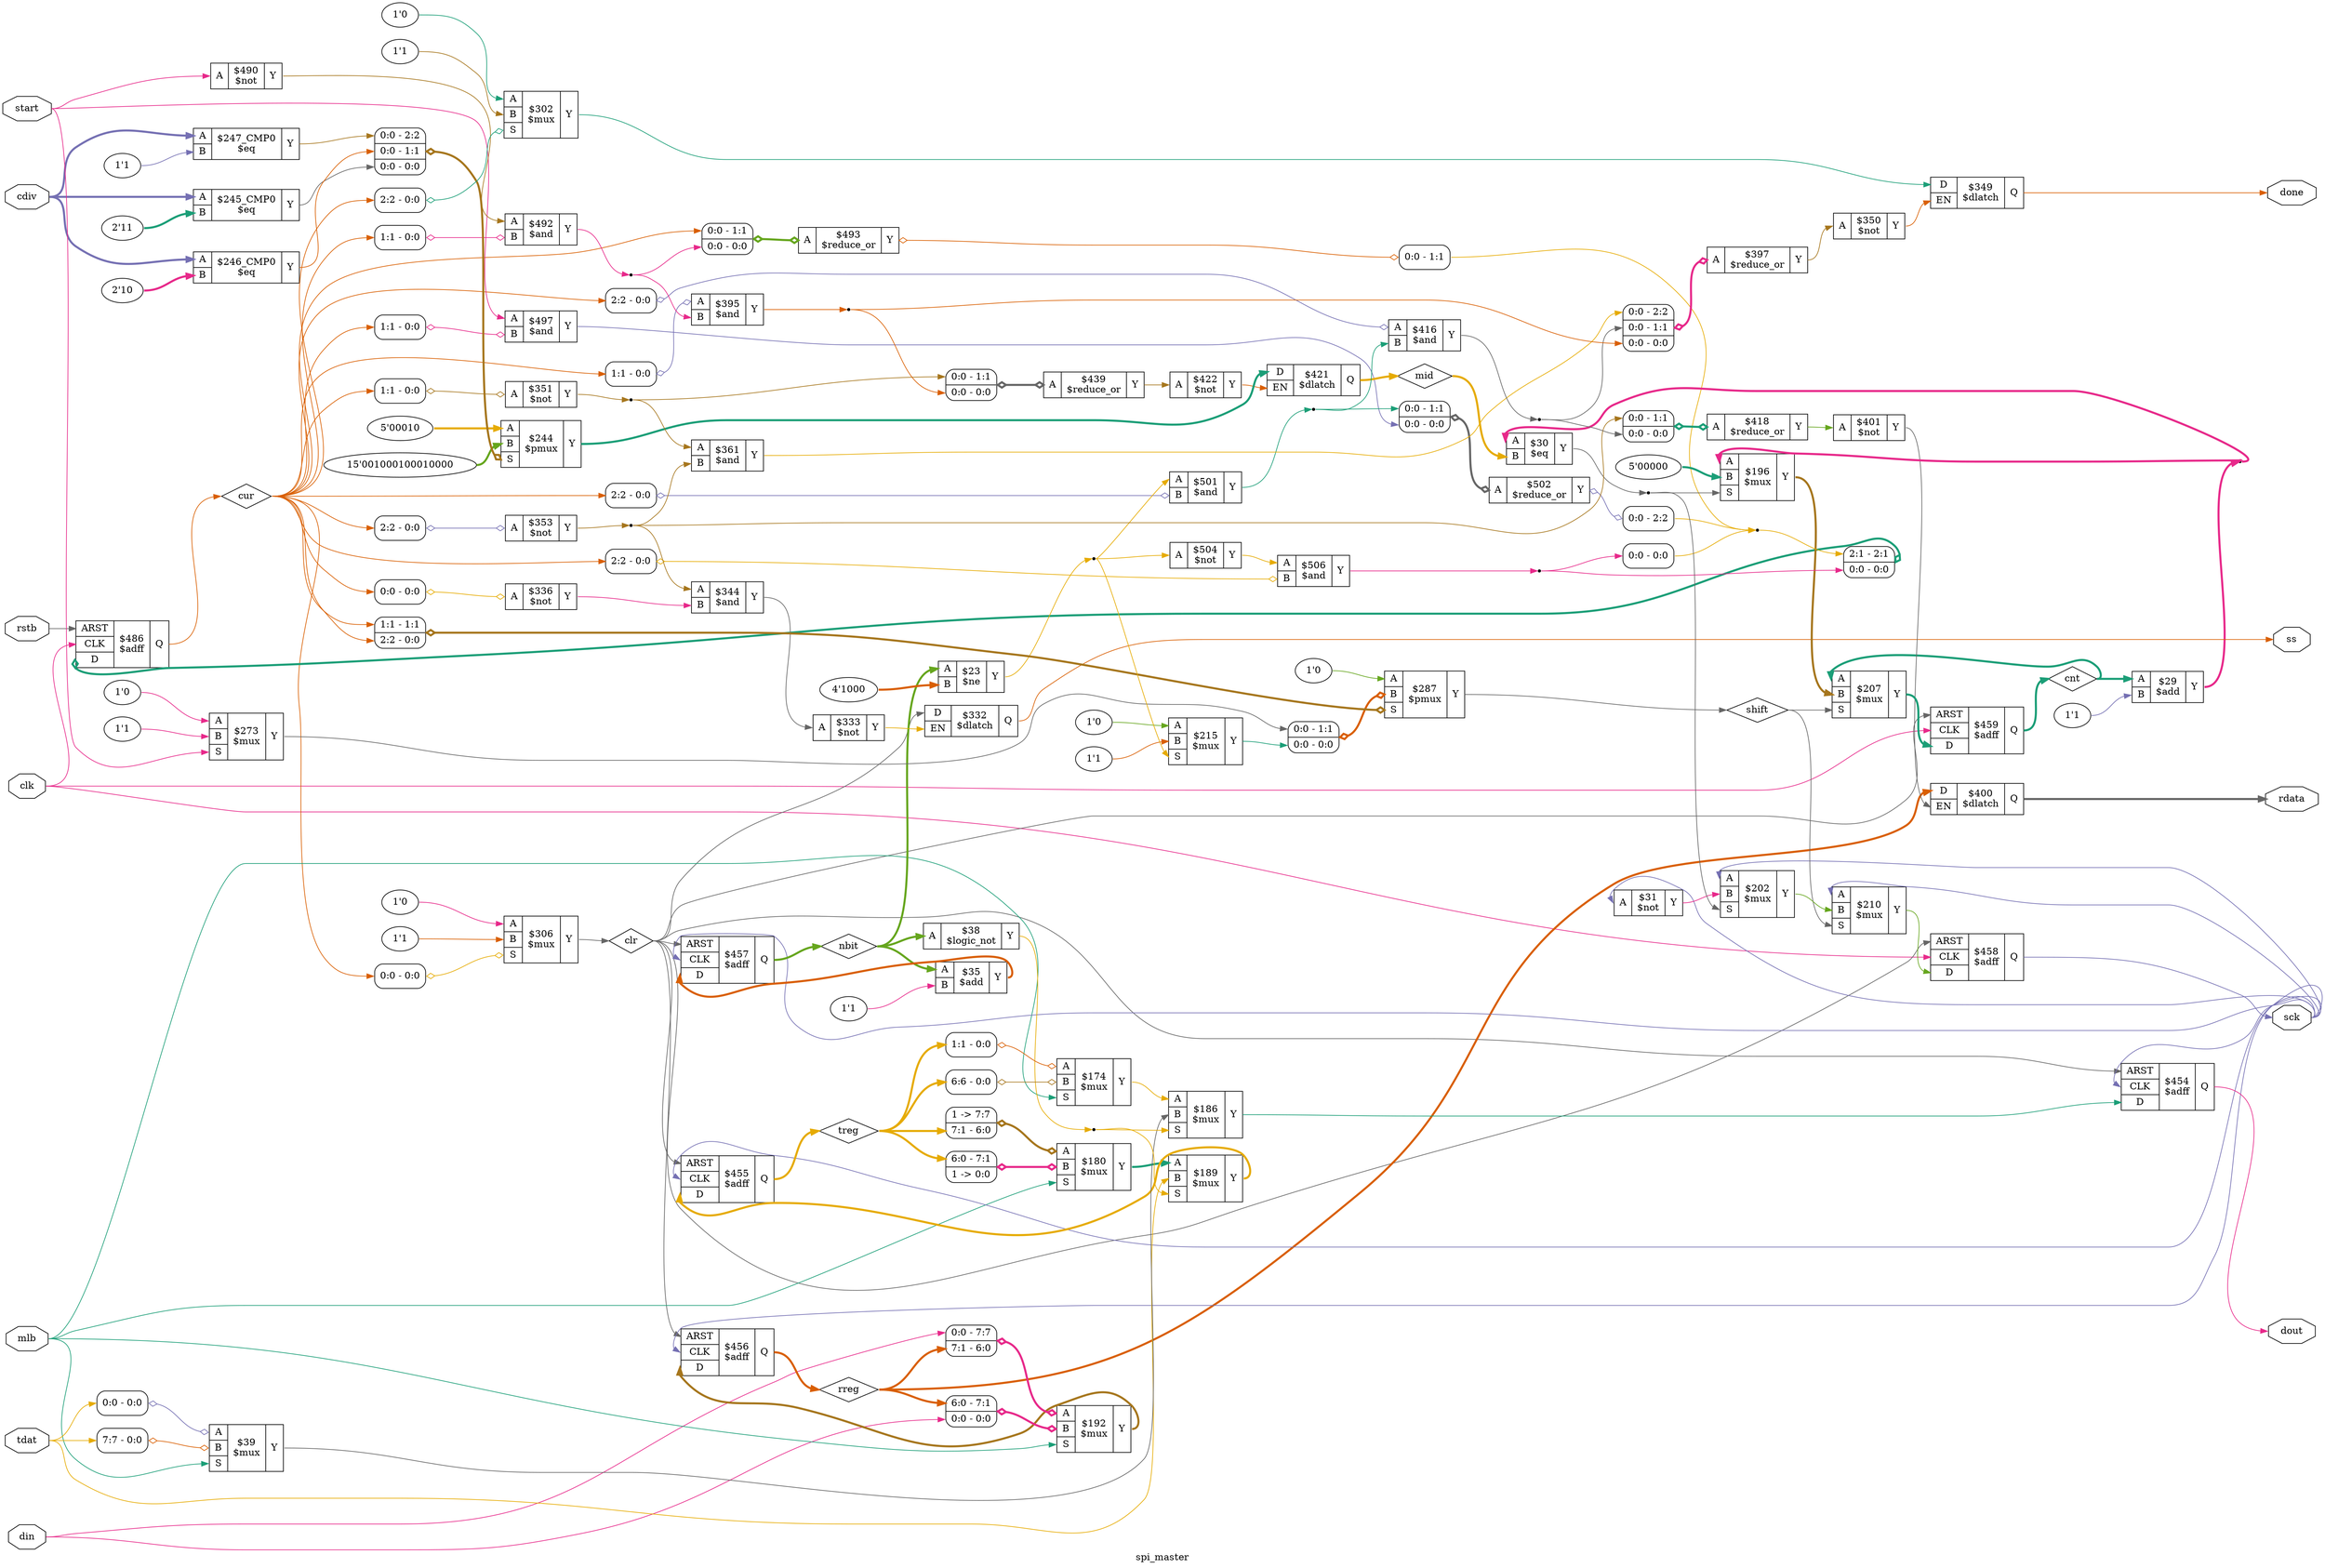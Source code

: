 digraph "spi_master" {
label="spi_master";
rankdir="LR";
remincross=true;
n45 [ shape=octagon, label="cdiv", color="black", fontcolor="black" ];
n46 [ shape=octagon, label="clk", color="black", fontcolor="black" ];
n47 [ shape=diamond, label="clr", color="black", fontcolor="black" ];
n48 [ shape=diamond, label="cnt", color="black", fontcolor="black" ];
n49 [ shape=diamond, label="cur", color="black", fontcolor="black" ];
n50 [ shape=octagon, label="din", color="black", fontcolor="black" ];
n51 [ shape=octagon, label="done", color="black", fontcolor="black" ];
n52 [ shape=octagon, label="dout", color="black", fontcolor="black" ];
n53 [ shape=diamond, label="mid", color="black", fontcolor="black" ];
n54 [ shape=octagon, label="mlb", color="black", fontcolor="black" ];
n55 [ shape=diamond, label="nbit", color="black", fontcolor="black" ];
n56 [ shape=octagon, label="rdata", color="black", fontcolor="black" ];
n57 [ shape=diamond, label="rreg", color="black", fontcolor="black" ];
n58 [ shape=octagon, label="rstb", color="black", fontcolor="black" ];
n59 [ shape=octagon, label="sck", color="black", fontcolor="black" ];
n60 [ shape=diamond, label="shift", color="black", fontcolor="black" ];
n61 [ shape=octagon, label="ss", color="black", fontcolor="black" ];
n62 [ shape=octagon, label="start", color="black", fontcolor="black" ];
n63 [ shape=octagon, label="tdat", color="black", fontcolor="black" ];
n64 [ shape=diamond, label="treg", color="black", fontcolor="black" ];
{ rank="source"; n45; n46; n50; n54; n58; n62; n63;}
{ rank="sink"; n51; n52; n56; n59; n61;}
v0 [ label="1'1" ];
c68 [ shape=record, label="{{<p65> A|<p66> B}|$29\n$add|{<p67> Y}}" ];
v1 [ label="1'1" ];
c69 [ shape=record, label="{{<p65> A|<p66> B}|$35\n$add|{<p67> Y}}" ];
c70 [ shape=record, label="{{<p65> A|<p66> B}|$492\n$and|{<p67> Y}}" ];
x2 [ shape=record, style=rounded, label="<s0> 1:1 - 0:0 " ];
x2:e -> c70:p66:w [arrowhead=odiamond, arrowtail=odiamond, dir=both, colorscheme="dark28", color="4", fontcolor="4", label=""];
c71 [ shape=record, label="{{<p65> A|<p66> B}|$497\n$and|{<p67> Y}}" ];
x3 [ shape=record, style=rounded, label="<s0> 1:1 - 0:0 " ];
x3:e -> c71:p66:w [arrowhead=odiamond, arrowtail=odiamond, dir=both, colorscheme="dark28", color="4", fontcolor="4", label=""];
c72 [ shape=record, label="{{<p65> A|<p66> B}|$501\n$and|{<p67> Y}}" ];
x4 [ shape=record, style=rounded, label="<s0> 2:2 - 0:0 " ];
x4:e -> c72:p66:w [arrowhead=odiamond, arrowtail=odiamond, dir=both, colorscheme="dark28", color="3", fontcolor="3", label=""];
c73 [ shape=record, label="{{<p65> A|<p66> B}|$506\n$and|{<p67> Y}}" ];
x5 [ shape=record, style=rounded, label="<s0> 2:2 - 0:0 " ];
x5:e -> c73:p66:w [arrowhead=odiamond, arrowtail=odiamond, dir=both, colorscheme="dark28", color="6", fontcolor="6", label=""];
c74 [ shape=record, label="{{<p65> A}|$493\n$reduce_or|{<p67> Y}}" ];
x6 [ shape=record, style=rounded, label="<s1> 0:0 - 1:1 |<s0> 0:0 - 0:0 " ];
x6:e -> c74:p65:w [arrowhead=odiamond, arrowtail=odiamond, dir=both, colorscheme="dark28", color="5", fontcolor="5", style="setlinewidth(3)", label=""];
x7 [ shape=record, style=rounded, label="<s0> 0:0 - 1:1 " ];
c74:p67:e -> x7:w [arrowhead=odiamond, arrowtail=odiamond, dir=both, colorscheme="dark28", color="2", fontcolor="2", label=""];
c75 [ shape=record, label="{{<p65> A}|$502\n$reduce_or|{<p67> Y}}" ];
x8 [ shape=record, style=rounded, label="<s1> 0:0 - 1:1 |<s0> 0:0 - 0:0 " ];
x8:e -> c75:p65:w [arrowhead=odiamond, arrowtail=odiamond, dir=both, colorscheme="dark28", color="8", fontcolor="8", style="setlinewidth(3)", label=""];
x9 [ shape=record, style=rounded, label="<s0> 0:0 - 2:2 " ];
c75:p67:e -> x9:w [arrowhead=odiamond, arrowtail=odiamond, dir=both, colorscheme="dark28", color="3", fontcolor="3", label=""];
c80 [ shape=record, label="{{<p76> ARST|<p77> CLK|<p78> D}|$486\n$adff|{<p79> Q}}" ];
x10 [ shape=record, style=rounded, label="<s1> 2:1 - 2:1 |<s0> 0:0 - 0:0 " ];
x10:e -> c80:p78:w [arrowhead=odiamond, arrowtail=odiamond, dir=both, colorscheme="dark28", color="1", fontcolor="1", style="setlinewidth(3)", label=""];
c81 [ shape=record, label="{{<p65> A}|$490\n$not|{<p67> Y}}" ];
c82 [ shape=record, label="{{<p65> A}|$504\n$not|{<p67> Y}}" ];
c83 [ shape=record, label="{{<p65> A}|$336\n$not|{<p67> Y}}" ];
x11 [ shape=record, style=rounded, label="<s0> 0:0 - 0:0 " ];
x11:e -> c83:p65:w [arrowhead=odiamond, arrowtail=odiamond, dir=both, colorscheme="dark28", color="6", fontcolor="6", label=""];
c84 [ shape=record, label="{{<p65> A}|$351\n$not|{<p67> Y}}" ];
x12 [ shape=record, style=rounded, label="<s0> 1:1 - 0:0 " ];
x12:e -> c84:p65:w [arrowhead=odiamond, arrowtail=odiamond, dir=both, colorscheme="dark28", color="7", fontcolor="7", label=""];
c85 [ shape=record, label="{{<p65> A}|$353\n$not|{<p67> Y}}" ];
x13 [ shape=record, style=rounded, label="<s0> 2:2 - 0:0 " ];
x13:e -> c85:p65:w [arrowhead=odiamond, arrowtail=odiamond, dir=both, colorscheme="dark28", color="3", fontcolor="3", label=""];
c86 [ shape=record, label="{{<p65> A}|$397\n$reduce_or|{<p67> Y}}" ];
x14 [ shape=record, style=rounded, label="<s2> 0:0 - 2:2 |<s1> 0:0 - 1:1 |<s0> 0:0 - 0:0 " ];
x14:e -> c86:p65:w [arrowhead=odiamond, arrowtail=odiamond, dir=both, colorscheme="dark28", color="4", fontcolor="4", style="setlinewidth(3)", label=""];
c87 [ shape=record, label="{{<p65> A}|$418\n$reduce_or|{<p67> Y}}" ];
x15 [ shape=record, style=rounded, label="<s1> 0:0 - 1:1 |<s0> 0:0 - 0:0 " ];
x15:e -> c87:p65:w [arrowhead=odiamond, arrowtail=odiamond, dir=both, colorscheme="dark28", color="1", fontcolor="1", style="setlinewidth(3)", label=""];
c88 [ shape=record, label="{{<p65> A}|$439\n$reduce_or|{<p67> Y}}" ];
x16 [ shape=record, style=rounded, label="<s1> 0:0 - 1:1 |<s0> 0:0 - 0:0 " ];
x16:e -> c88:p65:w [arrowhead=odiamond, arrowtail=odiamond, dir=both, colorscheme="dark28", color="8", fontcolor="8", style="setlinewidth(3)", label=""];
c89 [ shape=record, label="{{<p65> A|<p66> B}|$344\n$and|{<p67> Y}}" ];
c90 [ shape=record, label="{{<p65> A|<p66> B}|$361\n$and|{<p67> Y}}" ];
c91 [ shape=record, label="{{<p65> A|<p66> B}|$395\n$and|{<p67> Y}}" ];
x17 [ shape=record, style=rounded, label="<s0> 1:1 - 0:0 " ];
x17:e -> c91:p65:w [arrowhead=odiamond, arrowtail=odiamond, dir=both, colorscheme="dark28", color="3", fontcolor="3", label=""];
c92 [ shape=record, label="{{<p65> A|<p66> B}|$416\n$and|{<p67> Y}}" ];
x18 [ shape=record, style=rounded, label="<s0> 2:2 - 0:0 " ];
x18:e -> c92:p65:w [arrowhead=odiamond, arrowtail=odiamond, dir=both, colorscheme="dark28", color="3", fontcolor="3", label=""];
c94 [ shape=record, label="{{<p78> D|<p93> EN}|$332\n$dlatch|{<p79> Q}}" ];
c95 [ shape=record, label="{{<p65> A}|$333\n$not|{<p67> Y}}" ];
c96 [ shape=record, label="{{<p78> D|<p93> EN}|$349\n$dlatch|{<p79> Q}}" ];
c97 [ shape=record, label="{{<p65> A}|$350\n$not|{<p67> Y}}" ];
c98 [ shape=record, label="{{<p78> D|<p93> EN}|$400\n$dlatch|{<p79> Q}}" ];
c99 [ shape=record, label="{{<p65> A}|$401\n$not|{<p67> Y}}" ];
c100 [ shape=record, label="{{<p78> D|<p93> EN}|$421\n$dlatch|{<p79> Q}}" ];
c101 [ shape=record, label="{{<p65> A}|$422\n$not|{<p67> Y}}" ];
c102 [ shape=record, label="{{<p65> A|<p66> B}|$30\n$eq|{<p67> Y}}" ];
c103 [ shape=record, label="{{<p65> A}|$38\n$logic_not|{<p67> Y}}" ];
v19 [ label="4'1000" ];
c104 [ shape=record, label="{{<p65> A|<p66> B}|$23\n$ne|{<p67> Y}}" ];
c105 [ shape=record, label="{{<p65> A}|$31\n$not|{<p67> Y}}" ];
c106 [ shape=record, label="{{<p76> ARST|<p77> CLK|<p78> D}|$454\n$adff|{<p79> Q}}" ];
c107 [ shape=record, label="{{<p76> ARST|<p77> CLK|<p78> D}|$455\n$adff|{<p79> Q}}" ];
c108 [ shape=record, label="{{<p76> ARST|<p77> CLK|<p78> D}|$456\n$adff|{<p79> Q}}" ];
c109 [ shape=record, label="{{<p76> ARST|<p77> CLK|<p78> D}|$457\n$adff|{<p79> Q}}" ];
c110 [ shape=record, label="{{<p76> ARST|<p77> CLK|<p78> D}|$458\n$adff|{<p79> Q}}" ];
c111 [ shape=record, label="{{<p76> ARST|<p77> CLK|<p78> D}|$459\n$adff|{<p79> Q}}" ];
c113 [ shape=record, label="{{<p65> A|<p66> B|<p112> S}|$174\n$mux|{<p67> Y}}" ];
x20 [ shape=record, style=rounded, label="<s0> 1:1 - 0:0 " ];
x20:e -> c113:p65:w [arrowhead=odiamond, arrowtail=odiamond, dir=both, colorscheme="dark28", color="2", fontcolor="2", label=""];
x21 [ shape=record, style=rounded, label="<s0> 6:6 - 0:0 " ];
x21:e -> c113:p66:w [arrowhead=odiamond, arrowtail=odiamond, dir=both, colorscheme="dark28", color="7", fontcolor="7", label=""];
c114 [ shape=record, label="{{<p65> A|<p66> B|<p112> S}|$180\n$mux|{<p67> Y}}" ];
x22 [ shape=record, style=rounded, label="1 -&gt; 7:7 |<s0> 7:1 - 6:0 " ];
x22:e -> c114:p65:w [arrowhead=odiamond, arrowtail=odiamond, dir=both, colorscheme="dark28", color="7", fontcolor="7", style="setlinewidth(3)", label=""];
x23 [ shape=record, style=rounded, label="<s1> 6:0 - 7:1 |1 -&gt; 0:0 " ];
x23:e -> c114:p66:w [arrowhead=odiamond, arrowtail=odiamond, dir=both, colorscheme="dark28", color="4", fontcolor="4", style="setlinewidth(3)", label=""];
c115 [ shape=record, label="{{<p65> A|<p66> B|<p112> S}|$186\n$mux|{<p67> Y}}" ];
c116 [ shape=record, label="{{<p65> A|<p66> B|<p112> S}|$189\n$mux|{<p67> Y}}" ];
c117 [ shape=record, label="{{<p65> A|<p66> B|<p112> S}|$192\n$mux|{<p67> Y}}" ];
x24 [ shape=record, style=rounded, label="<s1> 0:0 - 7:7 |<s0> 7:1 - 6:0 " ];
x24:e -> c117:p65:w [arrowhead=odiamond, arrowtail=odiamond, dir=both, colorscheme="dark28", color="4", fontcolor="4", style="setlinewidth(3)", label=""];
x25 [ shape=record, style=rounded, label="<s1> 6:0 - 7:1 |<s0> 0:0 - 0:0 " ];
x25:e -> c117:p66:w [arrowhead=odiamond, arrowtail=odiamond, dir=both, colorscheme="dark28", color="4", fontcolor="4", style="setlinewidth(3)", label=""];
v26 [ label="5'00000" ];
c118 [ shape=record, label="{{<p65> A|<p66> B|<p112> S}|$196\n$mux|{<p67> Y}}" ];
c119 [ shape=record, label="{{<p65> A|<p66> B|<p112> S}|$202\n$mux|{<p67> Y}}" ];
c120 [ shape=record, label="{{<p65> A|<p66> B|<p112> S}|$207\n$mux|{<p67> Y}}" ];
c121 [ shape=record, label="{{<p65> A|<p66> B|<p112> S}|$210\n$mux|{<p67> Y}}" ];
v27 [ label="1'0" ];
v28 [ label="1'1" ];
c122 [ shape=record, label="{{<p65> A|<p66> B|<p112> S}|$215\n$mux|{<p67> Y}}" ];
v29 [ label="5'00010" ];
v30 [ label="15'001000100010000" ];
c123 [ shape=record, label="{{<p65> A|<p66> B|<p112> S}|$244\n$pmux|{<p67> Y}}" ];
x31 [ shape=record, style=rounded, label="<s2> 0:0 - 2:2 |<s1> 0:0 - 1:1 |<s0> 0:0 - 0:0 " ];
x31:e -> c123:p112:w [arrowhead=odiamond, arrowtail=odiamond, dir=both, colorscheme="dark28", color="7", fontcolor="7", style="setlinewidth(3)", label=""];
v32 [ label="2'11" ];
c124 [ shape=record, label="{{<p65> A|<p66> B}|$245_CMP0\n$eq|{<p67> Y}}" ];
v33 [ label="2'10" ];
c125 [ shape=record, label="{{<p65> A|<p66> B}|$246_CMP0\n$eq|{<p67> Y}}" ];
v34 [ label="1'1" ];
c126 [ shape=record, label="{{<p65> A|<p66> B}|$247_CMP0\n$eq|{<p67> Y}}" ];
v35 [ label="1'0" ];
v36 [ label="1'1" ];
c127 [ shape=record, label="{{<p65> A|<p66> B|<p112> S}|$273\n$mux|{<p67> Y}}" ];
v37 [ label="1'0" ];
c128 [ shape=record, label="{{<p65> A|<p66> B|<p112> S}|$287\n$pmux|{<p67> Y}}" ];
x38 [ shape=record, style=rounded, label="<s1> 0:0 - 1:1 |<s0> 0:0 - 0:0 " ];
x38:e -> c128:p66:w [arrowhead=odiamond, arrowtail=odiamond, dir=both, colorscheme="dark28", color="2", fontcolor="2", style="setlinewidth(3)", label=""];
x39 [ shape=record, style=rounded, label="<s1> 1:1 - 1:1 |<s0> 2:2 - 0:0 " ];
x39:e -> c128:p112:w [arrowhead=odiamond, arrowtail=odiamond, dir=both, colorscheme="dark28", color="7", fontcolor="7", style="setlinewidth(3)", label=""];
v40 [ label="1'0" ];
v41 [ label="1'1" ];
c129 [ shape=record, label="{{<p65> A|<p66> B|<p112> S}|$302\n$mux|{<p67> Y}}" ];
x42 [ shape=record, style=rounded, label="<s0> 2:2 - 0:0 " ];
x42:e -> c129:p112:w [arrowhead=odiamond, arrowtail=odiamond, dir=both, colorscheme="dark28", color="1", fontcolor="1", label=""];
v43 [ label="1'0" ];
v44 [ label="1'1" ];
c130 [ shape=record, label="{{<p65> A|<p66> B|<p112> S}|$306\n$mux|{<p67> Y}}" ];
x45 [ shape=record, style=rounded, label="<s0> 0:0 - 0:0 " ];
x45:e -> c130:p112:w [arrowhead=odiamond, arrowtail=odiamond, dir=both, colorscheme="dark28", color="6", fontcolor="6", label=""];
c131 [ shape=record, label="{{<p65> A|<p66> B|<p112> S}|$39\n$mux|{<p67> Y}}" ];
x46 [ shape=record, style=rounded, label="<s0> 0:0 - 0:0 " ];
x46:e -> c131:p65:w [arrowhead=odiamond, arrowtail=odiamond, dir=both, colorscheme="dark28", color="3", fontcolor="3", label=""];
x47 [ shape=record, style=rounded, label="<s0> 7:7 - 0:0 " ];
x47:e -> c131:p66:w [arrowhead=odiamond, arrowtail=odiamond, dir=both, colorscheme="dark28", color="2", fontcolor="2", label=""];
x48 [ shape=record, style=rounded, label="<s0> 0:0 - 0:0 " ];
c120:p67:e -> c111:p78:w [colorscheme="dark28", color="1", fontcolor="1", style="setlinewidth(3)", label=""];
c118:p67:e -> c120:p66:w [colorscheme="dark28", color="7", fontcolor="7", style="setlinewidth(3)", label=""];
c113:p67:e -> c115:p65:w [colorscheme="dark28", color="6", fontcolor="6", label=""];
c119:p67:e -> c121:p66:w [colorscheme="dark28", color="5", fontcolor="5", label=""];
c122:p67:e -> x38:s0:w [colorscheme="dark28", color="1", fontcolor="1", label=""];
c114:p67:e -> c116:p65:w [colorscheme="dark28", color="1", fontcolor="1", style="setlinewidth(3)", label=""];
n15 [ shape=point ];
c68:p67:e -> n15:w [colorscheme="dark28", color="4", fontcolor="4", style="setlinewidth(3)", label=""];
n15:e -> c102:p65:w [colorscheme="dark28", color="4", fontcolor="4", style="setlinewidth(3)", label=""];
n15:e -> c118:p65:w [colorscheme="dark28", color="4", fontcolor="4", style="setlinewidth(3)", label=""];
n16 [ shape=point ];
c70:p67:e -> n16:w [colorscheme="dark28", color="4", fontcolor="4", label=""];
n16:e -> c91:p66:w [colorscheme="dark28", color="4", fontcolor="4", label=""];
n16:e -> x6:s0:w [colorscheme="dark28", color="4", fontcolor="4", label=""];
c71:p67:e -> x8:s0:w [colorscheme="dark28", color="3", fontcolor="3", label=""];
n18 [ shape=point ];
c72:p67:e -> n18:w [colorscheme="dark28", color="1", fontcolor="1", label=""];
n18:e -> c92:p66:w [colorscheme="dark28", color="1", fontcolor="1", label=""];
n18:e -> x8:s1:w [colorscheme="dark28", color="1", fontcolor="1", label=""];
n19 [ shape=point ];
c73:p67:e -> n19:w [colorscheme="dark28", color="4", fontcolor="4", label=""];
n19:e -> x10:s0:w [colorscheme="dark28", color="4", fontcolor="4", label=""];
n19:e -> x48:w [colorscheme="dark28", color="4", fontcolor="4", label=""];
c129:p67:e -> c96:p78:w [colorscheme="dark28", color="1", fontcolor="1", label=""];
n20 [ shape=point ];
x48:s0:e -> n20:w [colorscheme="dark28", color="6", fontcolor="6", label=""];
x7:s0:e -> n20:w [colorscheme="dark28", color="6", fontcolor="6", label=""];
x9:s0:e -> n20:w [colorscheme="dark28", color="6", fontcolor="6", label=""];
n20:e -> x10:s1:w [colorscheme="dark28", color="6", fontcolor="6", label=""];
c81:p67:e -> c70:p65:w [colorscheme="dark28", color="7", fontcolor="7", label=""];
n22 [ shape=point ];
c104:p67:e -> n22:w [colorscheme="dark28", color="6", fontcolor="6", label=""];
n22:e -> c122:p112:w [colorscheme="dark28", color="6", fontcolor="6", label=""];
n22:e -> c72:p65:w [colorscheme="dark28", color="6", fontcolor="6", label=""];
n22:e -> c82:p65:w [colorscheme="dark28", color="6", fontcolor="6", label=""];
c82:p67:e -> c73:p65:w [colorscheme="dark28", color="6", fontcolor="6", label=""];
n24 [ shape=point ];
c85:p67:e -> n24:w [colorscheme="dark28", color="7", fontcolor="7", label=""];
n24:e -> c89:p65:w [colorscheme="dark28", color="7", fontcolor="7", label=""];
n24:e -> c90:p66:w [colorscheme="dark28", color="7", fontcolor="7", label=""];
n24:e -> x15:s1:w [colorscheme="dark28", color="7", fontcolor="7", label=""];
c83:p67:e -> c89:p66:w [colorscheme="dark28", color="4", fontcolor="4", label=""];
c95:p67:e -> c94:p93:w [colorscheme="dark28", color="6", fontcolor="6", label=""];
n27 [ shape=point ];
c84:p67:e -> n27:w [colorscheme="dark28", color="7", fontcolor="7", label=""];
n27:e -> c90:p65:w [colorscheme="dark28", color="7", fontcolor="7", label=""];
n27:e -> x16:s1:w [colorscheme="dark28", color="7", fontcolor="7", label=""];
c97:p67:e -> c96:p93:w [colorscheme="dark28", color="2", fontcolor="2", label=""];
c99:p67:e -> c98:p93:w [colorscheme="dark28", color="8", fontcolor="8", label=""];
c115:p67:e -> c106:p78:w [colorscheme="dark28", color="1", fontcolor="1", label=""];
c101:p67:e -> c100:p93:w [colorscheme="dark28", color="2", fontcolor="2", label=""];
c89:p67:e -> c95:p65:w [colorscheme="dark28", color="8", fontcolor="8", label=""];
c86:p67:e -> c97:p65:w [colorscheme="dark28", color="7", fontcolor="7", label=""];
c87:p67:e -> c99:p65:w [colorscheme="dark28", color="5", fontcolor="5", label=""];
c88:p67:e -> c101:p65:w [colorscheme="dark28", color="7", fontcolor="7", label=""];
c90:p67:e -> x14:s2:w [colorscheme="dark28", color="6", fontcolor="6", label=""];
n36 [ shape=point ];
c92:p67:e -> n36:w [colorscheme="dark28", color="8", fontcolor="8", label=""];
n36:e -> x14:s1:w [colorscheme="dark28", color="8", fontcolor="8", label=""];
n36:e -> x15:s0:w [colorscheme="dark28", color="8", fontcolor="8", label=""];
n37 [ shape=point ];
c91:p67:e -> n37:w [colorscheme="dark28", color="2", fontcolor="2", label=""];
n37:e -> x14:s0:w [colorscheme="dark28", color="2", fontcolor="2", label=""];
n37:e -> x16:s0:w [colorscheme="dark28", color="2", fontcolor="2", label=""];
n38 [ shape=point ];
c102:p67:e -> n38:w [colorscheme="dark28", color="8", fontcolor="8", label=""];
n38:e -> c118:p112:w [colorscheme="dark28", color="8", fontcolor="8", label=""];
n38:e -> c119:p112:w [colorscheme="dark28", color="8", fontcolor="8", label=""];
n39 [ shape=point ];
c103:p67:e -> n39:w [colorscheme="dark28", color="6", fontcolor="6", label=""];
n39:e -> c115:p112:w [colorscheme="dark28", color="6", fontcolor="6", label=""];
n39:e -> c116:p112:w [colorscheme="dark28", color="6", fontcolor="6", label=""];
c123:p67:e -> c100:p78:w [colorscheme="dark28", color="1", fontcolor="1", style="setlinewidth(3)", label=""];
c105:p67:e -> c119:p66:w [colorscheme="dark28", color="4", fontcolor="4", label=""];
c124:p67:e -> x31:s0:w [colorscheme="dark28", color="8", fontcolor="8", label=""];
c125:p67:e -> x31:s1:w [colorscheme="dark28", color="2", fontcolor="2", label=""];
c126:p67:e -> x31:s2:w [colorscheme="dark28", color="7", fontcolor="7", label=""];
c131:p67:e -> c115:p66:w [colorscheme="dark28", color="8", fontcolor="8", label=""];
n45:e -> c124:p65:w [colorscheme="dark28", color="3", fontcolor="3", style="setlinewidth(3)", label=""];
n45:e -> c125:p65:w [colorscheme="dark28", color="3", fontcolor="3", style="setlinewidth(3)", label=""];
n45:e -> c126:p65:w [colorscheme="dark28", color="3", fontcolor="3", style="setlinewidth(3)", label=""];
n46:e -> c110:p77:w [colorscheme="dark28", color="4", fontcolor="4", label=""];
n46:e -> c111:p77:w [colorscheme="dark28", color="4", fontcolor="4", label=""];
n46:e -> c80:p77:w [colorscheme="dark28", color="4", fontcolor="4", label=""];
c130:p67:e -> n47:w [colorscheme="dark28", color="8", fontcolor="8", label=""];
n47:e -> c106:p76:w [colorscheme="dark28", color="8", fontcolor="8", label=""];
n47:e -> c107:p76:w [colorscheme="dark28", color="8", fontcolor="8", label=""];
n47:e -> c108:p76:w [colorscheme="dark28", color="8", fontcolor="8", label=""];
n47:e -> c109:p76:w [colorscheme="dark28", color="8", fontcolor="8", label=""];
n47:e -> c110:p76:w [colorscheme="dark28", color="8", fontcolor="8", label=""];
n47:e -> c111:p76:w [colorscheme="dark28", color="8", fontcolor="8", label=""];
n47:e -> c94:p78:w [colorscheme="dark28", color="8", fontcolor="8", label=""];
c111:p79:e -> n48:w [colorscheme="dark28", color="1", fontcolor="1", style="setlinewidth(3)", label=""];
n48:e -> c120:p65:w [colorscheme="dark28", color="1", fontcolor="1", style="setlinewidth(3)", label=""];
n48:e -> c68:p65:w [colorscheme="dark28", color="1", fontcolor="1", style="setlinewidth(3)", label=""];
c80:p79:e -> n49:w [colorscheme="dark28", color="2", fontcolor="2", label=""];
n49:e -> x11:s0:w [colorscheme="dark28", color="2", fontcolor="2", label=""];
n49:e -> x12:s0:w [colorscheme="dark28", color="2", fontcolor="2", label=""];
n49:e -> x13:s0:w [colorscheme="dark28", color="2", fontcolor="2", label=""];
n49:e -> x17:s0:w [colorscheme="dark28", color="2", fontcolor="2", label=""];
n49:e -> x18:s0:w [colorscheme="dark28", color="2", fontcolor="2", label=""];
n49:e -> x2:s0:w [colorscheme="dark28", color="2", fontcolor="2", label=""];
n49:e -> x39:s0:w [colorscheme="dark28", color="2", fontcolor="2", label=""];
n49:e -> x39:s1:w [colorscheme="dark28", color="2", fontcolor="2", label=""];
n49:e -> x3:s0:w [colorscheme="dark28", color="2", fontcolor="2", label=""];
n49:e -> x42:s0:w [colorscheme="dark28", color="2", fontcolor="2", label=""];
n49:e -> x45:s0:w [colorscheme="dark28", color="2", fontcolor="2", label=""];
n49:e -> x4:s0:w [colorscheme="dark28", color="2", fontcolor="2", label=""];
n49:e -> x5:s0:w [colorscheme="dark28", color="2", fontcolor="2", label=""];
n49:e -> x6:s1:w [colorscheme="dark28", color="2", fontcolor="2", label=""];
c69:p67:e -> c109:p78:w [colorscheme="dark28", color="2", fontcolor="2", style="setlinewidth(3)", label=""];
n50:e -> x24:s1:w [colorscheme="dark28", color="4", fontcolor="4", label=""];
n50:e -> x25:s0:w [colorscheme="dark28", color="4", fontcolor="4", label=""];
c96:p79:e -> n51:w [colorscheme="dark28", color="2", fontcolor="2", label=""];
c106:p79:e -> n52:w [colorscheme="dark28", color="4", fontcolor="4", label=""];
c100:p79:e -> n53:w [colorscheme="dark28", color="6", fontcolor="6", style="setlinewidth(3)", label=""];
n53:e -> c102:p66:w [colorscheme="dark28", color="6", fontcolor="6", style="setlinewidth(3)", label=""];
n54:e -> c113:p112:w [colorscheme="dark28", color="1", fontcolor="1", label=""];
n54:e -> c114:p112:w [colorscheme="dark28", color="1", fontcolor="1", label=""];
n54:e -> c117:p112:w [colorscheme="dark28", color="1", fontcolor="1", label=""];
n54:e -> c131:p112:w [colorscheme="dark28", color="1", fontcolor="1", label=""];
c109:p79:e -> n55:w [colorscheme="dark28", color="5", fontcolor="5", style="setlinewidth(3)", label=""];
n55:e -> c103:p65:w [colorscheme="dark28", color="5", fontcolor="5", style="setlinewidth(3)", label=""];
n55:e -> c104:p65:w [colorscheme="dark28", color="5", fontcolor="5", style="setlinewidth(3)", label=""];
n55:e -> c69:p65:w [colorscheme="dark28", color="5", fontcolor="5", style="setlinewidth(3)", label=""];
c98:p79:e -> n56:w [colorscheme="dark28", color="8", fontcolor="8", style="setlinewidth(3)", label=""];
c108:p79:e -> n57:w [colorscheme="dark28", color="2", fontcolor="2", style="setlinewidth(3)", label=""];
n57:e -> c98:p78:w [colorscheme="dark28", color="2", fontcolor="2", style="setlinewidth(3)", label=""];
n57:e -> x24:s0:w [colorscheme="dark28", color="2", fontcolor="2", style="setlinewidth(3)", label=""];
n57:e -> x25:s1:w [colorscheme="dark28", color="2", fontcolor="2", style="setlinewidth(3)", label=""];
n58:e -> c80:p76:w [colorscheme="dark28", color="8", fontcolor="8", label=""];
c110:p79:e -> n59:w [colorscheme="dark28", color="3", fontcolor="3", label=""];
n59:e -> c105:p65:w [colorscheme="dark28", color="3", fontcolor="3", label=""];
n59:e -> c106:p77:w [colorscheme="dark28", color="3", fontcolor="3", label=""];
n59:e -> c107:p77:w [colorscheme="dark28", color="3", fontcolor="3", label=""];
n59:e -> c108:p77:w [colorscheme="dark28", color="3", fontcolor="3", label=""];
n59:e -> c109:p77:w [colorscheme="dark28", color="3", fontcolor="3", label=""];
n59:e -> c119:p65:w [colorscheme="dark28", color="3", fontcolor="3", label=""];
n59:e -> c121:p65:w [colorscheme="dark28", color="3", fontcolor="3", label=""];
c117:p67:e -> c108:p78:w [colorscheme="dark28", color="7", fontcolor="7", style="setlinewidth(3)", label=""];
c128:p67:e -> n60:w [colorscheme="dark28", color="8", fontcolor="8", label=""];
n60:e -> c120:p112:w [colorscheme="dark28", color="8", fontcolor="8", label=""];
n60:e -> c121:p112:w [colorscheme="dark28", color="8", fontcolor="8", label=""];
c94:p79:e -> n61:w [colorscheme="dark28", color="2", fontcolor="2", label=""];
n62:e -> c127:p112:w [colorscheme="dark28", color="4", fontcolor="4", label=""];
n62:e -> c71:p65:w [colorscheme="dark28", color="4", fontcolor="4", label=""];
n62:e -> c81:p65:w [colorscheme="dark28", color="4", fontcolor="4", label=""];
n63:e -> c116:p66:w [colorscheme="dark28", color="6", fontcolor="6", label=""];
n63:e -> x46:s0:w [colorscheme="dark28", color="6", fontcolor="6", label=""];
n63:e -> x47:s0:w [colorscheme="dark28", color="6", fontcolor="6", label=""];
c107:p79:e -> n64:w [colorscheme="dark28", color="6", fontcolor="6", style="setlinewidth(3)", label=""];
n64:e -> x20:s0:w [colorscheme="dark28", color="6", fontcolor="6", style="setlinewidth(3)", label=""];
n64:e -> x21:s0:w [colorscheme="dark28", color="6", fontcolor="6", style="setlinewidth(3)", label=""];
n64:e -> x22:s0:w [colorscheme="dark28", color="6", fontcolor="6", style="setlinewidth(3)", label=""];
n64:e -> x23:s1:w [colorscheme="dark28", color="6", fontcolor="6", style="setlinewidth(3)", label=""];
c121:p67:e -> c110:p78:w [colorscheme="dark28", color="5", fontcolor="5", label=""];
c116:p67:e -> c107:p78:w [colorscheme="dark28", color="6", fontcolor="6", style="setlinewidth(3)", label=""];
c127:p67:e -> x38:s1:w [colorscheme="dark28", color="8", fontcolor="8", label=""];
v0:e -> c68:p66:w [colorscheme="dark28", color="3", fontcolor="3", label=""];
v1:e -> c69:p66:w [colorscheme="dark28", color="4", fontcolor="4", label=""];
v19:e -> c104:p66:w [colorscheme="dark28", color="2", fontcolor="2", style="setlinewidth(3)", label=""];
v26:e -> c118:p66:w [colorscheme="dark28", color="1", fontcolor="1", style="setlinewidth(3)", label=""];
v27:e -> c122:p65:w [colorscheme="dark28", color="5", fontcolor="5", label=""];
v28:e -> c122:p66:w [colorscheme="dark28", color="2", fontcolor="2", label=""];
v29:e -> c123:p65:w [colorscheme="dark28", color="6", fontcolor="6", style="setlinewidth(3)", label=""];
v30:e -> c123:p66:w [colorscheme="dark28", color="5", fontcolor="5", style="setlinewidth(3)", label=""];
v32:e -> c124:p66:w [colorscheme="dark28", color="1", fontcolor="1", style="setlinewidth(3)", label=""];
v33:e -> c125:p66:w [colorscheme="dark28", color="4", fontcolor="4", style="setlinewidth(3)", label=""];
v34:e -> c126:p66:w [colorscheme="dark28", color="3", fontcolor="3", label=""];
v35:e -> c127:p65:w [colorscheme="dark28", color="4", fontcolor="4", label=""];
v36:e -> c127:p66:w [colorscheme="dark28", color="4", fontcolor="4", label=""];
v37:e -> c128:p65:w [colorscheme="dark28", color="5", fontcolor="5", label=""];
v40:e -> c129:p65:w [colorscheme="dark28", color="1", fontcolor="1", label=""];
v41:e -> c129:p66:w [colorscheme="dark28", color="7", fontcolor="7", label=""];
v43:e -> c130:p65:w [colorscheme="dark28", color="4", fontcolor="4", label=""];
v44:e -> c130:p66:w [colorscheme="dark28", color="2", fontcolor="2", label=""];
}
